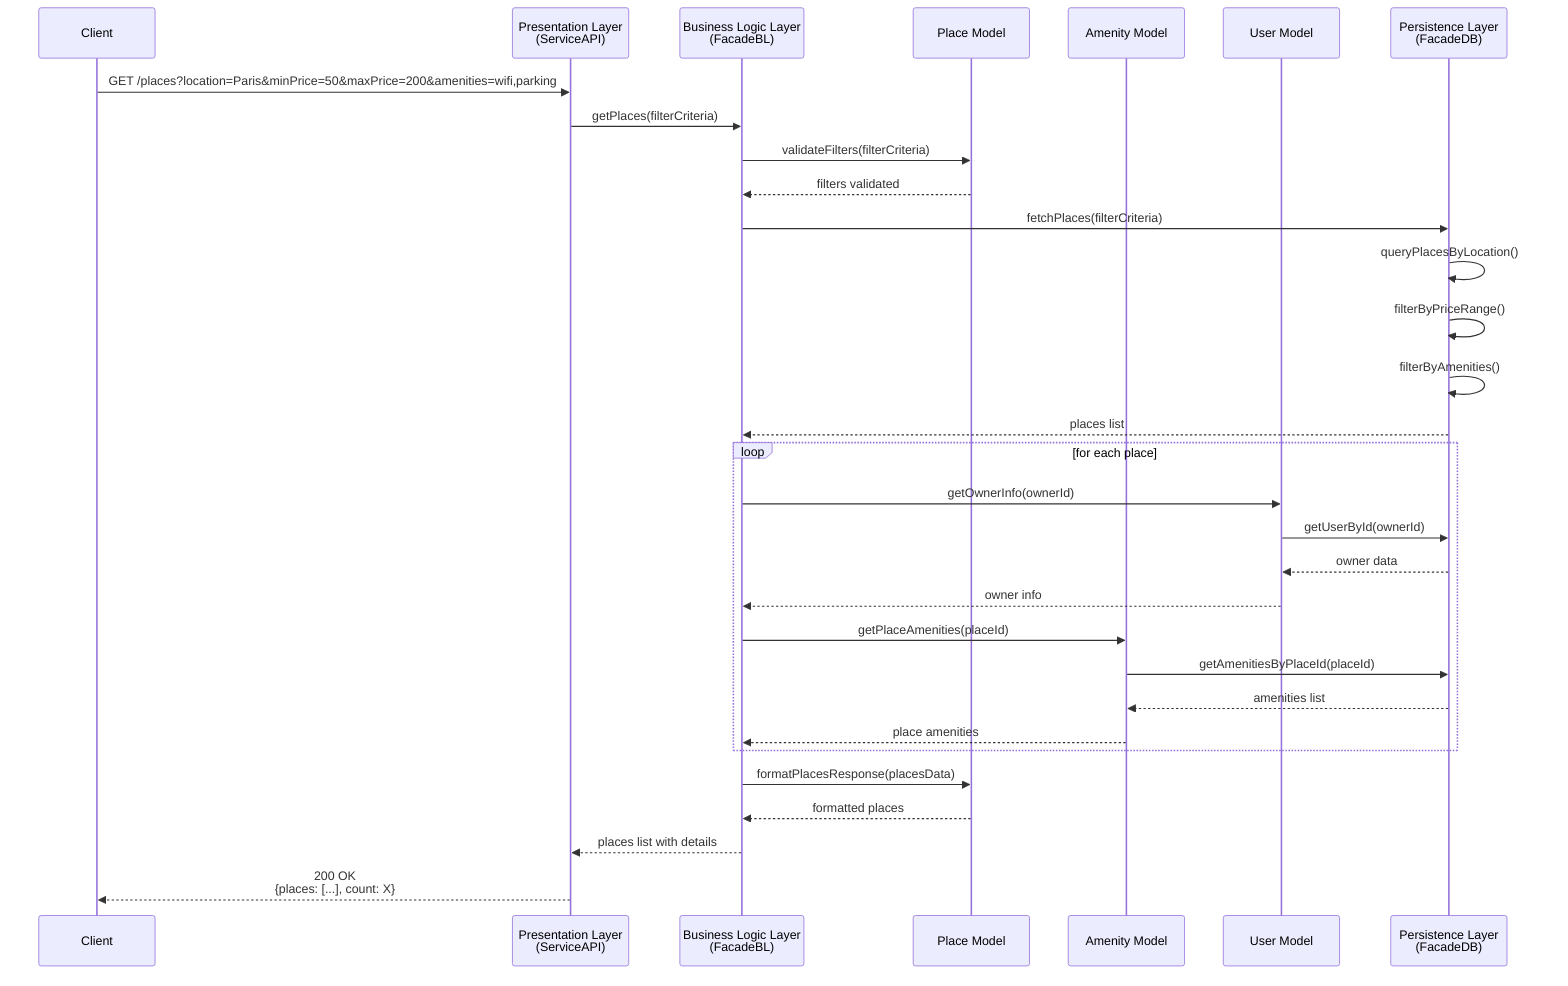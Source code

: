 sequenceDiagram
    participant Client
    participant API as Presentation Layer<br/>(ServiceAPI)
    participant BL as Business Logic Layer<br/>(FacadeBL)
    participant PlaceModel as Place Model
    participant AmenityModel as Amenity Model
    participant UserModel as User Model
    participant DB as Persistence Layer<br/>(FacadeDB)

    Client->>API: GET /places?location=Paris&minPrice=50&maxPrice=200&amenities=wifi,parking
    API->>BL: getPlaces(filterCriteria)
    BL->>PlaceModel: validateFilters(filterCriteria)
    PlaceModel-->>BL: filters validated
    
    BL->>DB: fetchPlaces(filterCriteria)
    DB->>DB: queryPlacesByLocation()
    DB->>DB: filterByPriceRange()
    DB->>DB: filterByAmenities()
    DB-->>BL: places list
    
    loop for each place
        BL->>UserModel: getOwnerInfo(ownerId)
        UserModel->>DB: getUserById(ownerId)
        DB-->>UserModel: owner data
        UserModel-->>BL: owner info
        
        BL->>AmenityModel: getPlaceAmenities(placeId)
        AmenityModel->>DB: getAmenitiesByPlaceId(placeId)
        DB-->>AmenityModel: amenities list
        AmenityModel-->>BL: place amenities
    end
    
    BL->>PlaceModel: formatPlacesResponse(placesData)
    PlaceModel-->>BL: formatted places
    BL-->>API: places list with details
    API-->>Client: 200 OK<br/>{places: [...], count: X}